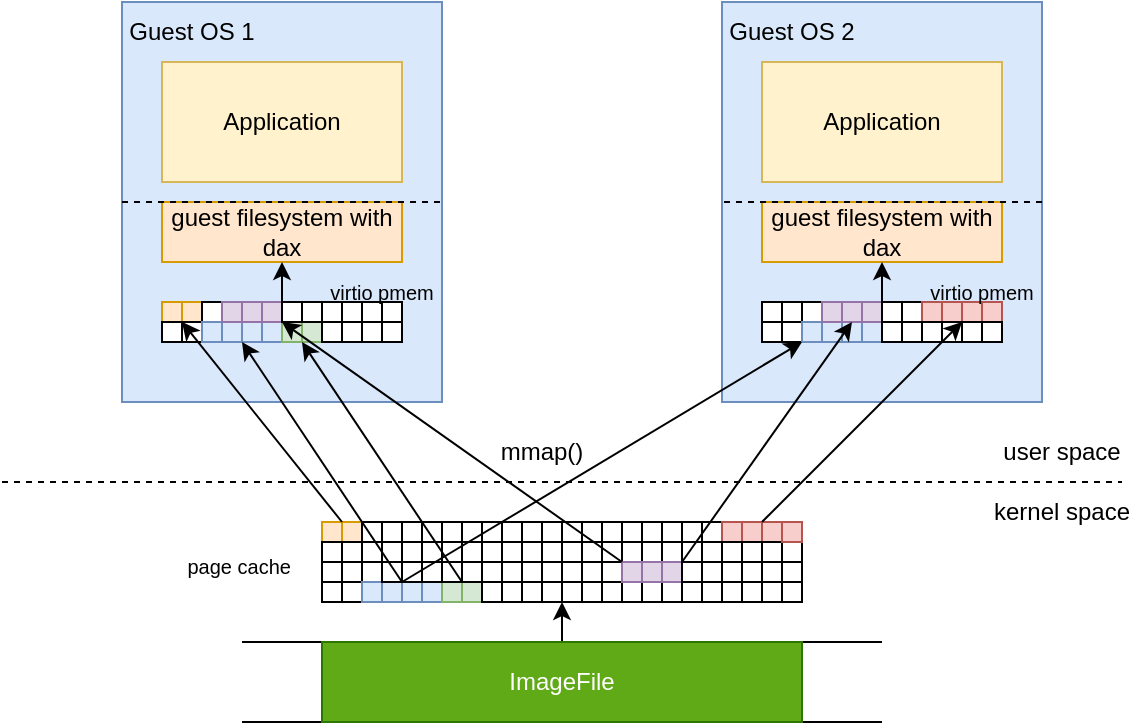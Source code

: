 <mxfile version="17.5.1" type="github">
  <diagram id="6a731a19-8d31-9384-78a2-239565b7b9f0" name="Page-1">
    <mxGraphModel dx="834" dy="533" grid="1" gridSize="10" guides="1" tooltips="1" connect="1" arrows="1" fold="1" page="1" pageScale="1" pageWidth="1169" pageHeight="827" background="none" math="0" shadow="0">
      <root>
        <mxCell id="0" />
        <mxCell id="1" parent="0" />
        <mxCell id="j5rV3bfTzjq7nXRstRWs-1779" value="" style="rounded=0;whiteSpace=wrap;html=1;fillColor=#dae8fc;strokeColor=#6c8ebf;" vertex="1" parent="1">
          <mxGeometry x="100" y="120" width="160" height="200" as="geometry" />
        </mxCell>
        <mxCell id="j5rV3bfTzjq7nXRstRWs-1781" value="" style="rounded=0;whiteSpace=wrap;html=1;fillColor=#dae8fc;strokeColor=#6c8ebf;" vertex="1" parent="1">
          <mxGeometry x="400" y="120" width="160" height="200" as="geometry" />
        </mxCell>
        <mxCell id="j5rV3bfTzjq7nXRstRWs-1811" value="" style="group" vertex="1" connectable="0" parent="1">
          <mxGeometry x="120" y="270" width="120" height="20" as="geometry" />
        </mxCell>
        <mxCell id="j5rV3bfTzjq7nXRstRWs-1782" value="" style="rounded=0;whiteSpace=wrap;html=1;" vertex="1" parent="j5rV3bfTzjq7nXRstRWs-1811">
          <mxGeometry width="120" height="20" as="geometry" />
        </mxCell>
        <mxCell id="j5rV3bfTzjq7nXRstRWs-1783" value="" style="rounded=0;whiteSpace=wrap;html=1;fillColor=#ffe6cc;strokeColor=#d79b00;" vertex="1" parent="j5rV3bfTzjq7nXRstRWs-1811">
          <mxGeometry width="10" height="10" as="geometry" />
        </mxCell>
        <mxCell id="j5rV3bfTzjq7nXRstRWs-1786" value="" style="rounded=0;whiteSpace=wrap;html=1;fillColor=#ffe6cc;strokeColor=#d79b00;" vertex="1" parent="j5rV3bfTzjq7nXRstRWs-1811">
          <mxGeometry x="10" width="10" height="10" as="geometry" />
        </mxCell>
        <mxCell id="j5rV3bfTzjq7nXRstRWs-1788" value="" style="rounded=0;whiteSpace=wrap;html=1;" vertex="1" parent="j5rV3bfTzjq7nXRstRWs-1811">
          <mxGeometry x="20" width="10" height="10" as="geometry" />
        </mxCell>
        <mxCell id="j5rV3bfTzjq7nXRstRWs-1789" value="" style="rounded=0;whiteSpace=wrap;html=1;" vertex="1" parent="j5rV3bfTzjq7nXRstRWs-1811">
          <mxGeometry y="10" width="10" height="10" as="geometry" />
        </mxCell>
        <mxCell id="j5rV3bfTzjq7nXRstRWs-1791" value="" style="rounded=0;whiteSpace=wrap;html=1;" vertex="1" parent="j5rV3bfTzjq7nXRstRWs-1811">
          <mxGeometry x="10" y="10" width="10" height="10" as="geometry" />
        </mxCell>
        <mxCell id="j5rV3bfTzjq7nXRstRWs-1792" value="" style="rounded=0;whiteSpace=wrap;html=1;fillColor=#dae8fc;strokeColor=#6c8ebf;" vertex="1" parent="j5rV3bfTzjq7nXRstRWs-1811">
          <mxGeometry x="20" y="10" width="10" height="10" as="geometry" />
        </mxCell>
        <mxCell id="j5rV3bfTzjq7nXRstRWs-1793" value="" style="rounded=0;whiteSpace=wrap;html=1;fillColor=#dae8fc;strokeColor=#6c8ebf;" vertex="1" parent="j5rV3bfTzjq7nXRstRWs-1811">
          <mxGeometry x="30" y="10" width="10" height="10" as="geometry" />
        </mxCell>
        <mxCell id="j5rV3bfTzjq7nXRstRWs-1794" value="" style="rounded=0;whiteSpace=wrap;html=1;fillColor=#dae8fc;strokeColor=#6c8ebf;" vertex="1" parent="j5rV3bfTzjq7nXRstRWs-1811">
          <mxGeometry x="40" y="10" width="10" height="10" as="geometry" />
        </mxCell>
        <mxCell id="j5rV3bfTzjq7nXRstRWs-1795" value="" style="rounded=0;whiteSpace=wrap;html=1;fillColor=#dae8fc;strokeColor=#6c8ebf;" vertex="1" parent="j5rV3bfTzjq7nXRstRWs-1811">
          <mxGeometry x="50" y="10" width="10" height="10" as="geometry" />
        </mxCell>
        <mxCell id="j5rV3bfTzjq7nXRstRWs-1796" value="" style="rounded=0;whiteSpace=wrap;html=1;fillColor=#e1d5e7;strokeColor=#9673a6;" vertex="1" parent="j5rV3bfTzjq7nXRstRWs-1811">
          <mxGeometry x="30" width="10" height="10" as="geometry" />
        </mxCell>
        <mxCell id="j5rV3bfTzjq7nXRstRWs-1797" value="" style="rounded=0;whiteSpace=wrap;html=1;fillColor=#e1d5e7;strokeColor=#9673a6;" vertex="1" parent="j5rV3bfTzjq7nXRstRWs-1811">
          <mxGeometry x="40" width="10" height="10" as="geometry" />
        </mxCell>
        <mxCell id="j5rV3bfTzjq7nXRstRWs-1798" value="" style="rounded=0;whiteSpace=wrap;html=1;fillColor=#e1d5e7;strokeColor=#9673a6;" vertex="1" parent="j5rV3bfTzjq7nXRstRWs-1811">
          <mxGeometry x="50" width="10" height="10" as="geometry" />
        </mxCell>
        <mxCell id="j5rV3bfTzjq7nXRstRWs-1799" value="" style="rounded=0;whiteSpace=wrap;html=1;fillColor=#d5e8d4;strokeColor=#82b366;" vertex="1" parent="j5rV3bfTzjq7nXRstRWs-1811">
          <mxGeometry x="60" y="10" width="10" height="10" as="geometry" />
        </mxCell>
        <mxCell id="j5rV3bfTzjq7nXRstRWs-1800" value="" style="rounded=0;whiteSpace=wrap;html=1;fillColor=#d5e8d4;strokeColor=#82b366;" vertex="1" parent="j5rV3bfTzjq7nXRstRWs-1811">
          <mxGeometry x="70" y="10" width="10" height="10" as="geometry" />
        </mxCell>
        <mxCell id="j5rV3bfTzjq7nXRstRWs-1801" value="" style="rounded=0;whiteSpace=wrap;html=1;" vertex="1" parent="j5rV3bfTzjq7nXRstRWs-1811">
          <mxGeometry x="60" width="10" height="10" as="geometry" />
        </mxCell>
        <mxCell id="j5rV3bfTzjq7nXRstRWs-1802" value="" style="rounded=0;whiteSpace=wrap;html=1;" vertex="1" parent="j5rV3bfTzjq7nXRstRWs-1811">
          <mxGeometry x="70" width="10" height="10" as="geometry" />
        </mxCell>
        <mxCell id="j5rV3bfTzjq7nXRstRWs-1803" value="" style="rounded=0;whiteSpace=wrap;html=1;" vertex="1" parent="j5rV3bfTzjq7nXRstRWs-1811">
          <mxGeometry x="80" width="10" height="10" as="geometry" />
        </mxCell>
        <mxCell id="j5rV3bfTzjq7nXRstRWs-1804" value="" style="rounded=0;whiteSpace=wrap;html=1;" vertex="1" parent="j5rV3bfTzjq7nXRstRWs-1811">
          <mxGeometry x="80" y="10" width="10" height="10" as="geometry" />
        </mxCell>
        <mxCell id="j5rV3bfTzjq7nXRstRWs-1805" value="" style="rounded=0;whiteSpace=wrap;html=1;" vertex="1" parent="j5rV3bfTzjq7nXRstRWs-1811">
          <mxGeometry x="90" width="10" height="10" as="geometry" />
        </mxCell>
        <mxCell id="j5rV3bfTzjq7nXRstRWs-1806" value="" style="rounded=0;whiteSpace=wrap;html=1;" vertex="1" parent="j5rV3bfTzjq7nXRstRWs-1811">
          <mxGeometry x="100" width="10" height="10" as="geometry" />
        </mxCell>
        <mxCell id="j5rV3bfTzjq7nXRstRWs-1807" value="" style="rounded=0;whiteSpace=wrap;html=1;" vertex="1" parent="j5rV3bfTzjq7nXRstRWs-1811">
          <mxGeometry x="110" width="10" height="10" as="geometry" />
        </mxCell>
        <mxCell id="j5rV3bfTzjq7nXRstRWs-1808" value="" style="rounded=0;whiteSpace=wrap;html=1;" vertex="1" parent="j5rV3bfTzjq7nXRstRWs-1811">
          <mxGeometry x="90" y="10" width="10" height="10" as="geometry" />
        </mxCell>
        <mxCell id="j5rV3bfTzjq7nXRstRWs-1809" value="" style="rounded=0;whiteSpace=wrap;html=1;" vertex="1" parent="j5rV3bfTzjq7nXRstRWs-1811">
          <mxGeometry x="100" y="10" width="10" height="10" as="geometry" />
        </mxCell>
        <mxCell id="j5rV3bfTzjq7nXRstRWs-1810" value="" style="rounded=0;whiteSpace=wrap;html=1;" vertex="1" parent="j5rV3bfTzjq7nXRstRWs-1811">
          <mxGeometry x="110" y="10" width="10" height="10" as="geometry" />
        </mxCell>
        <mxCell id="j5rV3bfTzjq7nXRstRWs-1813" value="" style="group" vertex="1" connectable="0" parent="1">
          <mxGeometry x="420" y="270" width="120" height="20" as="geometry" />
        </mxCell>
        <mxCell id="j5rV3bfTzjq7nXRstRWs-1814" value="" style="rounded=0;whiteSpace=wrap;html=1;" vertex="1" parent="j5rV3bfTzjq7nXRstRWs-1813">
          <mxGeometry width="120" height="20" as="geometry" />
        </mxCell>
        <mxCell id="j5rV3bfTzjq7nXRstRWs-1815" value="" style="rounded=0;whiteSpace=wrap;html=1;" vertex="1" parent="j5rV3bfTzjq7nXRstRWs-1813">
          <mxGeometry width="10" height="10" as="geometry" />
        </mxCell>
        <mxCell id="j5rV3bfTzjq7nXRstRWs-1816" value="" style="rounded=0;whiteSpace=wrap;html=1;" vertex="1" parent="j5rV3bfTzjq7nXRstRWs-1813">
          <mxGeometry x="10" width="10" height="10" as="geometry" />
        </mxCell>
        <mxCell id="j5rV3bfTzjq7nXRstRWs-1817" value="" style="rounded=0;whiteSpace=wrap;html=1;" vertex="1" parent="j5rV3bfTzjq7nXRstRWs-1813">
          <mxGeometry x="20" width="10" height="10" as="geometry" />
        </mxCell>
        <mxCell id="j5rV3bfTzjq7nXRstRWs-1818" value="" style="rounded=0;whiteSpace=wrap;html=1;" vertex="1" parent="j5rV3bfTzjq7nXRstRWs-1813">
          <mxGeometry y="10" width="10" height="10" as="geometry" />
        </mxCell>
        <mxCell id="j5rV3bfTzjq7nXRstRWs-1819" value="" style="rounded=0;whiteSpace=wrap;html=1;" vertex="1" parent="j5rV3bfTzjq7nXRstRWs-1813">
          <mxGeometry x="10" y="10" width="10" height="10" as="geometry" />
        </mxCell>
        <mxCell id="j5rV3bfTzjq7nXRstRWs-1820" value="" style="rounded=0;whiteSpace=wrap;html=1;fillColor=#dae8fc;strokeColor=#6c8ebf;" vertex="1" parent="j5rV3bfTzjq7nXRstRWs-1813">
          <mxGeometry x="20" y="10" width="10" height="10" as="geometry" />
        </mxCell>
        <mxCell id="j5rV3bfTzjq7nXRstRWs-1821" value="" style="rounded=0;whiteSpace=wrap;html=1;fillColor=#dae8fc;strokeColor=#6c8ebf;" vertex="1" parent="j5rV3bfTzjq7nXRstRWs-1813">
          <mxGeometry x="30" y="10" width="10" height="10" as="geometry" />
        </mxCell>
        <mxCell id="j5rV3bfTzjq7nXRstRWs-1822" value="" style="rounded=0;whiteSpace=wrap;html=1;fillColor=#dae8fc;strokeColor=#6c8ebf;" vertex="1" parent="j5rV3bfTzjq7nXRstRWs-1813">
          <mxGeometry x="40" y="10" width="10" height="10" as="geometry" />
        </mxCell>
        <mxCell id="j5rV3bfTzjq7nXRstRWs-1823" value="" style="rounded=0;whiteSpace=wrap;html=1;fillColor=#dae8fc;strokeColor=#6c8ebf;" vertex="1" parent="j5rV3bfTzjq7nXRstRWs-1813">
          <mxGeometry x="50" y="10" width="10" height="10" as="geometry" />
        </mxCell>
        <mxCell id="j5rV3bfTzjq7nXRstRWs-1824" value="" style="rounded=0;whiteSpace=wrap;html=1;fillColor=#e1d5e7;strokeColor=#9673a6;" vertex="1" parent="j5rV3bfTzjq7nXRstRWs-1813">
          <mxGeometry x="30" width="10" height="10" as="geometry" />
        </mxCell>
        <mxCell id="j5rV3bfTzjq7nXRstRWs-1825" value="" style="rounded=0;whiteSpace=wrap;html=1;fillColor=#e1d5e7;strokeColor=#9673a6;" vertex="1" parent="j5rV3bfTzjq7nXRstRWs-1813">
          <mxGeometry x="40" width="10" height="10" as="geometry" />
        </mxCell>
        <mxCell id="j5rV3bfTzjq7nXRstRWs-1826" value="" style="rounded=0;whiteSpace=wrap;html=1;fillColor=#e1d5e7;strokeColor=#9673a6;" vertex="1" parent="j5rV3bfTzjq7nXRstRWs-1813">
          <mxGeometry x="50" width="10" height="10" as="geometry" />
        </mxCell>
        <mxCell id="j5rV3bfTzjq7nXRstRWs-1827" value="" style="rounded=0;whiteSpace=wrap;html=1;" vertex="1" parent="j5rV3bfTzjq7nXRstRWs-1813">
          <mxGeometry x="60" y="10" width="10" height="10" as="geometry" />
        </mxCell>
        <mxCell id="j5rV3bfTzjq7nXRstRWs-1828" value="" style="rounded=0;whiteSpace=wrap;html=1;" vertex="1" parent="j5rV3bfTzjq7nXRstRWs-1813">
          <mxGeometry x="70" y="10" width="10" height="10" as="geometry" />
        </mxCell>
        <mxCell id="j5rV3bfTzjq7nXRstRWs-1829" value="" style="rounded=0;whiteSpace=wrap;html=1;" vertex="1" parent="j5rV3bfTzjq7nXRstRWs-1813">
          <mxGeometry x="60" width="10" height="10" as="geometry" />
        </mxCell>
        <mxCell id="j5rV3bfTzjq7nXRstRWs-1830" value="" style="rounded=0;whiteSpace=wrap;html=1;" vertex="1" parent="j5rV3bfTzjq7nXRstRWs-1813">
          <mxGeometry x="70" width="10" height="10" as="geometry" />
        </mxCell>
        <mxCell id="j5rV3bfTzjq7nXRstRWs-1831" value="" style="rounded=0;whiteSpace=wrap;html=1;fillColor=#f8cecc;strokeColor=#b85450;" vertex="1" parent="j5rV3bfTzjq7nXRstRWs-1813">
          <mxGeometry x="80" width="10" height="10" as="geometry" />
        </mxCell>
        <mxCell id="j5rV3bfTzjq7nXRstRWs-1832" value="" style="rounded=0;whiteSpace=wrap;html=1;" vertex="1" parent="j5rV3bfTzjq7nXRstRWs-1813">
          <mxGeometry x="80" y="10" width="10" height="10" as="geometry" />
        </mxCell>
        <mxCell id="j5rV3bfTzjq7nXRstRWs-1833" value="" style="rounded=0;whiteSpace=wrap;html=1;fillColor=#f8cecc;strokeColor=#b85450;" vertex="1" parent="j5rV3bfTzjq7nXRstRWs-1813">
          <mxGeometry x="90" width="10" height="10" as="geometry" />
        </mxCell>
        <mxCell id="j5rV3bfTzjq7nXRstRWs-1834" value="" style="rounded=0;whiteSpace=wrap;html=1;fillColor=#f8cecc;strokeColor=#b85450;" vertex="1" parent="j5rV3bfTzjq7nXRstRWs-1813">
          <mxGeometry x="100" width="10" height="10" as="geometry" />
        </mxCell>
        <mxCell id="j5rV3bfTzjq7nXRstRWs-1835" value="" style="rounded=0;whiteSpace=wrap;html=1;fillColor=#f8cecc;strokeColor=#b85450;" vertex="1" parent="j5rV3bfTzjq7nXRstRWs-1813">
          <mxGeometry x="110" width="10" height="10" as="geometry" />
        </mxCell>
        <mxCell id="j5rV3bfTzjq7nXRstRWs-1836" value="" style="rounded=0;whiteSpace=wrap;html=1;" vertex="1" parent="j5rV3bfTzjq7nXRstRWs-1813">
          <mxGeometry x="90" y="10" width="10" height="10" as="geometry" />
        </mxCell>
        <mxCell id="j5rV3bfTzjq7nXRstRWs-1837" value="" style="rounded=0;whiteSpace=wrap;html=1;" vertex="1" parent="j5rV3bfTzjq7nXRstRWs-1813">
          <mxGeometry x="100" y="10" width="10" height="10" as="geometry" />
        </mxCell>
        <mxCell id="j5rV3bfTzjq7nXRstRWs-1838" value="" style="rounded=0;whiteSpace=wrap;html=1;" vertex="1" parent="j5rV3bfTzjq7nXRstRWs-1813">
          <mxGeometry x="110" y="10" width="10" height="10" as="geometry" />
        </mxCell>
        <mxCell id="j5rV3bfTzjq7nXRstRWs-1840" value="" style="group" vertex="1" connectable="0" parent="1">
          <mxGeometry x="200" y="380" width="120" height="44" as="geometry" />
        </mxCell>
        <mxCell id="j5rV3bfTzjq7nXRstRWs-1841" value="" style="rounded=0;whiteSpace=wrap;html=1;" vertex="1" parent="j5rV3bfTzjq7nXRstRWs-1840">
          <mxGeometry width="120" height="20" as="geometry" />
        </mxCell>
        <mxCell id="j5rV3bfTzjq7nXRstRWs-1842" value="" style="rounded=0;whiteSpace=wrap;html=1;fillColor=#ffe6cc;strokeColor=#d79b00;" vertex="1" parent="j5rV3bfTzjq7nXRstRWs-1840">
          <mxGeometry width="10" height="10" as="geometry" />
        </mxCell>
        <mxCell id="j5rV3bfTzjq7nXRstRWs-1843" value="" style="rounded=0;whiteSpace=wrap;html=1;fillColor=#ffe6cc;strokeColor=#d79b00;" vertex="1" parent="j5rV3bfTzjq7nXRstRWs-1840">
          <mxGeometry x="10" width="10" height="10" as="geometry" />
        </mxCell>
        <mxCell id="j5rV3bfTzjq7nXRstRWs-1844" value="" style="rounded=0;whiteSpace=wrap;html=1;" vertex="1" parent="j5rV3bfTzjq7nXRstRWs-1840">
          <mxGeometry x="20" width="10" height="10" as="geometry" />
        </mxCell>
        <mxCell id="j5rV3bfTzjq7nXRstRWs-1845" value="" style="rounded=0;whiteSpace=wrap;html=1;" vertex="1" parent="j5rV3bfTzjq7nXRstRWs-1840">
          <mxGeometry y="10" width="10" height="10" as="geometry" />
        </mxCell>
        <mxCell id="j5rV3bfTzjq7nXRstRWs-1846" value="" style="rounded=0;whiteSpace=wrap;html=1;" vertex="1" parent="j5rV3bfTzjq7nXRstRWs-1840">
          <mxGeometry x="10" y="10" width="10" height="10" as="geometry" />
        </mxCell>
        <mxCell id="j5rV3bfTzjq7nXRstRWs-1847" value="" style="rounded=0;whiteSpace=wrap;html=1;" vertex="1" parent="j5rV3bfTzjq7nXRstRWs-1840">
          <mxGeometry x="20" y="10" width="10" height="10" as="geometry" />
        </mxCell>
        <mxCell id="j5rV3bfTzjq7nXRstRWs-1848" value="" style="rounded=0;whiteSpace=wrap;html=1;" vertex="1" parent="j5rV3bfTzjq7nXRstRWs-1840">
          <mxGeometry x="30" y="10" width="10" height="10" as="geometry" />
        </mxCell>
        <mxCell id="j5rV3bfTzjq7nXRstRWs-1849" value="" style="rounded=0;whiteSpace=wrap;html=1;" vertex="1" parent="j5rV3bfTzjq7nXRstRWs-1840">
          <mxGeometry x="40" y="10" width="10" height="10" as="geometry" />
        </mxCell>
        <mxCell id="j5rV3bfTzjq7nXRstRWs-1850" value="" style="rounded=0;whiteSpace=wrap;html=1;" vertex="1" parent="j5rV3bfTzjq7nXRstRWs-1840">
          <mxGeometry x="50" y="10" width="10" height="10" as="geometry" />
        </mxCell>
        <mxCell id="j5rV3bfTzjq7nXRstRWs-1851" value="" style="rounded=0;whiteSpace=wrap;html=1;" vertex="1" parent="j5rV3bfTzjq7nXRstRWs-1840">
          <mxGeometry x="30" width="10" height="10" as="geometry" />
        </mxCell>
        <mxCell id="j5rV3bfTzjq7nXRstRWs-1852" value="" style="rounded=0;whiteSpace=wrap;html=1;" vertex="1" parent="j5rV3bfTzjq7nXRstRWs-1840">
          <mxGeometry x="40" width="10" height="10" as="geometry" />
        </mxCell>
        <mxCell id="j5rV3bfTzjq7nXRstRWs-1853" value="" style="rounded=0;whiteSpace=wrap;html=1;" vertex="1" parent="j5rV3bfTzjq7nXRstRWs-1840">
          <mxGeometry x="50" width="10" height="10" as="geometry" />
        </mxCell>
        <mxCell id="j5rV3bfTzjq7nXRstRWs-1854" value="" style="rounded=0;whiteSpace=wrap;html=1;" vertex="1" parent="j5rV3bfTzjq7nXRstRWs-1840">
          <mxGeometry x="60" y="10" width="10" height="10" as="geometry" />
        </mxCell>
        <mxCell id="j5rV3bfTzjq7nXRstRWs-1855" value="" style="rounded=0;whiteSpace=wrap;html=1;" vertex="1" parent="j5rV3bfTzjq7nXRstRWs-1840">
          <mxGeometry x="70" y="10" width="10" height="10" as="geometry" />
        </mxCell>
        <mxCell id="j5rV3bfTzjq7nXRstRWs-1856" value="" style="rounded=0;whiteSpace=wrap;html=1;" vertex="1" parent="j5rV3bfTzjq7nXRstRWs-1840">
          <mxGeometry x="60" width="10" height="10" as="geometry" />
        </mxCell>
        <mxCell id="j5rV3bfTzjq7nXRstRWs-1857" value="" style="rounded=0;whiteSpace=wrap;html=1;" vertex="1" parent="j5rV3bfTzjq7nXRstRWs-1840">
          <mxGeometry x="70" width="10" height="10" as="geometry" />
        </mxCell>
        <mxCell id="j5rV3bfTzjq7nXRstRWs-1858" value="" style="rounded=0;whiteSpace=wrap;html=1;" vertex="1" parent="j5rV3bfTzjq7nXRstRWs-1840">
          <mxGeometry x="80" width="10" height="10" as="geometry" />
        </mxCell>
        <mxCell id="j5rV3bfTzjq7nXRstRWs-1859" value="" style="rounded=0;whiteSpace=wrap;html=1;" vertex="1" parent="j5rV3bfTzjq7nXRstRWs-1840">
          <mxGeometry x="80" y="10" width="10" height="10" as="geometry" />
        </mxCell>
        <mxCell id="j5rV3bfTzjq7nXRstRWs-1860" value="" style="rounded=0;whiteSpace=wrap;html=1;" vertex="1" parent="j5rV3bfTzjq7nXRstRWs-1840">
          <mxGeometry x="90" width="10" height="10" as="geometry" />
        </mxCell>
        <mxCell id="j5rV3bfTzjq7nXRstRWs-1861" value="" style="rounded=0;whiteSpace=wrap;html=1;" vertex="1" parent="j5rV3bfTzjq7nXRstRWs-1840">
          <mxGeometry x="100" width="10" height="10" as="geometry" />
        </mxCell>
        <mxCell id="j5rV3bfTzjq7nXRstRWs-1862" value="" style="rounded=0;whiteSpace=wrap;html=1;" vertex="1" parent="j5rV3bfTzjq7nXRstRWs-1840">
          <mxGeometry x="110" width="10" height="10" as="geometry" />
        </mxCell>
        <mxCell id="j5rV3bfTzjq7nXRstRWs-1863" value="" style="rounded=0;whiteSpace=wrap;html=1;" vertex="1" parent="j5rV3bfTzjq7nXRstRWs-1840">
          <mxGeometry x="90" y="10" width="10" height="10" as="geometry" />
        </mxCell>
        <mxCell id="j5rV3bfTzjq7nXRstRWs-1864" value="" style="rounded=0;whiteSpace=wrap;html=1;" vertex="1" parent="j5rV3bfTzjq7nXRstRWs-1840">
          <mxGeometry x="100" y="10" width="10" height="10" as="geometry" />
        </mxCell>
        <mxCell id="j5rV3bfTzjq7nXRstRWs-1865" value="" style="rounded=0;whiteSpace=wrap;html=1;" vertex="1" parent="j5rV3bfTzjq7nXRstRWs-1840">
          <mxGeometry x="110" y="10" width="10" height="10" as="geometry" />
        </mxCell>
        <mxCell id="j5rV3bfTzjq7nXRstRWs-1944" value="" style="group" vertex="1" connectable="0" parent="j5rV3bfTzjq7nXRstRWs-1840">
          <mxGeometry y="20" width="120" height="20" as="geometry" />
        </mxCell>
        <mxCell id="j5rV3bfTzjq7nXRstRWs-1945" value="" style="rounded=0;whiteSpace=wrap;html=1;" vertex="1" parent="j5rV3bfTzjq7nXRstRWs-1944">
          <mxGeometry width="120" height="20" as="geometry" />
        </mxCell>
        <mxCell id="j5rV3bfTzjq7nXRstRWs-1946" value="" style="rounded=0;whiteSpace=wrap;html=1;" vertex="1" parent="j5rV3bfTzjq7nXRstRWs-1944">
          <mxGeometry width="10" height="10" as="geometry" />
        </mxCell>
        <mxCell id="j5rV3bfTzjq7nXRstRWs-1947" value="" style="rounded=0;whiteSpace=wrap;html=1;" vertex="1" parent="j5rV3bfTzjq7nXRstRWs-1944">
          <mxGeometry x="10" width="10" height="10" as="geometry" />
        </mxCell>
        <mxCell id="j5rV3bfTzjq7nXRstRWs-1948" value="" style="rounded=0;whiteSpace=wrap;html=1;" vertex="1" parent="j5rV3bfTzjq7nXRstRWs-1944">
          <mxGeometry x="20" width="10" height="10" as="geometry" />
        </mxCell>
        <mxCell id="j5rV3bfTzjq7nXRstRWs-1949" value="" style="rounded=0;whiteSpace=wrap;html=1;" vertex="1" parent="j5rV3bfTzjq7nXRstRWs-1944">
          <mxGeometry y="10" width="10" height="10" as="geometry" />
        </mxCell>
        <mxCell id="j5rV3bfTzjq7nXRstRWs-1950" value="" style="rounded=0;whiteSpace=wrap;html=1;" vertex="1" parent="j5rV3bfTzjq7nXRstRWs-1944">
          <mxGeometry x="10" y="10" width="10" height="10" as="geometry" />
        </mxCell>
        <mxCell id="j5rV3bfTzjq7nXRstRWs-1951" value="" style="rounded=0;whiteSpace=wrap;html=1;fillColor=#dae8fc;strokeColor=#6c8ebf;" vertex="1" parent="j5rV3bfTzjq7nXRstRWs-1944">
          <mxGeometry x="20" y="10" width="10" height="10" as="geometry" />
        </mxCell>
        <mxCell id="j5rV3bfTzjq7nXRstRWs-1952" value="" style="rounded=0;whiteSpace=wrap;html=1;fillColor=#dae8fc;strokeColor=#6c8ebf;" vertex="1" parent="j5rV3bfTzjq7nXRstRWs-1944">
          <mxGeometry x="30" y="10" width="10" height="10" as="geometry" />
        </mxCell>
        <mxCell id="j5rV3bfTzjq7nXRstRWs-1953" value="" style="rounded=0;whiteSpace=wrap;html=1;fillColor=#dae8fc;strokeColor=#6c8ebf;" vertex="1" parent="j5rV3bfTzjq7nXRstRWs-1944">
          <mxGeometry x="40" y="10" width="10" height="10" as="geometry" />
        </mxCell>
        <mxCell id="j5rV3bfTzjq7nXRstRWs-1954" value="" style="rounded=0;whiteSpace=wrap;html=1;fillColor=#dae8fc;strokeColor=#6c8ebf;" vertex="1" parent="j5rV3bfTzjq7nXRstRWs-1944">
          <mxGeometry x="50" y="10" width="10" height="10" as="geometry" />
        </mxCell>
        <mxCell id="j5rV3bfTzjq7nXRstRWs-1955" value="" style="rounded=0;whiteSpace=wrap;html=1;" vertex="1" parent="j5rV3bfTzjq7nXRstRWs-1944">
          <mxGeometry x="30" width="10" height="10" as="geometry" />
        </mxCell>
        <mxCell id="j5rV3bfTzjq7nXRstRWs-1956" value="" style="rounded=0;whiteSpace=wrap;html=1;" vertex="1" parent="j5rV3bfTzjq7nXRstRWs-1944">
          <mxGeometry x="40" width="10" height="10" as="geometry" />
        </mxCell>
        <mxCell id="j5rV3bfTzjq7nXRstRWs-1957" value="" style="rounded=0;whiteSpace=wrap;html=1;" vertex="1" parent="j5rV3bfTzjq7nXRstRWs-1944">
          <mxGeometry x="50" width="10" height="10" as="geometry" />
        </mxCell>
        <mxCell id="j5rV3bfTzjq7nXRstRWs-1958" value="" style="rounded=0;whiteSpace=wrap;html=1;fillColor=#d5e8d4;strokeColor=#82b366;" vertex="1" parent="j5rV3bfTzjq7nXRstRWs-1944">
          <mxGeometry x="60" y="10" width="10" height="10" as="geometry" />
        </mxCell>
        <mxCell id="j5rV3bfTzjq7nXRstRWs-1959" value="" style="rounded=0;whiteSpace=wrap;html=1;fillColor=#d5e8d4;strokeColor=#82b366;" vertex="1" parent="j5rV3bfTzjq7nXRstRWs-1944">
          <mxGeometry x="70" y="10" width="10" height="10" as="geometry" />
        </mxCell>
        <mxCell id="j5rV3bfTzjq7nXRstRWs-1960" value="" style="rounded=0;whiteSpace=wrap;html=1;" vertex="1" parent="j5rV3bfTzjq7nXRstRWs-1944">
          <mxGeometry x="60" width="10" height="10" as="geometry" />
        </mxCell>
        <mxCell id="j5rV3bfTzjq7nXRstRWs-1961" value="" style="rounded=0;whiteSpace=wrap;html=1;" vertex="1" parent="j5rV3bfTzjq7nXRstRWs-1944">
          <mxGeometry x="70" width="10" height="10" as="geometry" />
        </mxCell>
        <mxCell id="j5rV3bfTzjq7nXRstRWs-1962" value="" style="rounded=0;whiteSpace=wrap;html=1;" vertex="1" parent="j5rV3bfTzjq7nXRstRWs-1944">
          <mxGeometry x="80" width="10" height="10" as="geometry" />
        </mxCell>
        <mxCell id="j5rV3bfTzjq7nXRstRWs-1963" value="" style="rounded=0;whiteSpace=wrap;html=1;" vertex="1" parent="j5rV3bfTzjq7nXRstRWs-1944">
          <mxGeometry x="80" y="10" width="10" height="10" as="geometry" />
        </mxCell>
        <mxCell id="j5rV3bfTzjq7nXRstRWs-1964" value="" style="rounded=0;whiteSpace=wrap;html=1;" vertex="1" parent="j5rV3bfTzjq7nXRstRWs-1944">
          <mxGeometry x="90" width="10" height="10" as="geometry" />
        </mxCell>
        <mxCell id="j5rV3bfTzjq7nXRstRWs-1965" value="" style="rounded=0;whiteSpace=wrap;html=1;" vertex="1" parent="j5rV3bfTzjq7nXRstRWs-1944">
          <mxGeometry x="100" width="10" height="10" as="geometry" />
        </mxCell>
        <mxCell id="j5rV3bfTzjq7nXRstRWs-1966" value="" style="rounded=0;whiteSpace=wrap;html=1;" vertex="1" parent="j5rV3bfTzjq7nXRstRWs-1944">
          <mxGeometry x="110" width="10" height="10" as="geometry" />
        </mxCell>
        <mxCell id="j5rV3bfTzjq7nXRstRWs-1967" value="" style="rounded=0;whiteSpace=wrap;html=1;" vertex="1" parent="j5rV3bfTzjq7nXRstRWs-1944">
          <mxGeometry x="90" y="10" width="10" height="10" as="geometry" />
        </mxCell>
        <mxCell id="j5rV3bfTzjq7nXRstRWs-1968" value="" style="rounded=0;whiteSpace=wrap;html=1;" vertex="1" parent="j5rV3bfTzjq7nXRstRWs-1944">
          <mxGeometry x="100" y="10" width="10" height="10" as="geometry" />
        </mxCell>
        <mxCell id="j5rV3bfTzjq7nXRstRWs-1969" value="" style="rounded=0;whiteSpace=wrap;html=1;" vertex="1" parent="j5rV3bfTzjq7nXRstRWs-1944">
          <mxGeometry x="110" y="10" width="10" height="10" as="geometry" />
        </mxCell>
        <mxCell id="j5rV3bfTzjq7nXRstRWs-1866" value="" style="group" vertex="1" connectable="0" parent="1">
          <mxGeometry x="310" y="380" width="130" height="40" as="geometry" />
        </mxCell>
        <mxCell id="j5rV3bfTzjq7nXRstRWs-1867" value="" style="rounded=0;whiteSpace=wrap;html=1;" vertex="1" parent="j5rV3bfTzjq7nXRstRWs-1866">
          <mxGeometry width="120" height="20" as="geometry" />
        </mxCell>
        <mxCell id="j5rV3bfTzjq7nXRstRWs-1868" value="" style="rounded=0;whiteSpace=wrap;html=1;" vertex="1" parent="j5rV3bfTzjq7nXRstRWs-1866">
          <mxGeometry width="10" height="10" as="geometry" />
        </mxCell>
        <mxCell id="j5rV3bfTzjq7nXRstRWs-1869" value="" style="rounded=0;whiteSpace=wrap;html=1;" vertex="1" parent="j5rV3bfTzjq7nXRstRWs-1866">
          <mxGeometry x="10" width="10" height="10" as="geometry" />
        </mxCell>
        <mxCell id="j5rV3bfTzjq7nXRstRWs-1870" value="" style="rounded=0;whiteSpace=wrap;html=1;" vertex="1" parent="j5rV3bfTzjq7nXRstRWs-1866">
          <mxGeometry x="20" width="10" height="10" as="geometry" />
        </mxCell>
        <mxCell id="j5rV3bfTzjq7nXRstRWs-1871" value="" style="rounded=0;whiteSpace=wrap;html=1;" vertex="1" parent="j5rV3bfTzjq7nXRstRWs-1866">
          <mxGeometry y="10" width="10" height="10" as="geometry" />
        </mxCell>
        <mxCell id="j5rV3bfTzjq7nXRstRWs-1872" value="" style="rounded=0;whiteSpace=wrap;html=1;" vertex="1" parent="j5rV3bfTzjq7nXRstRWs-1866">
          <mxGeometry x="10" y="10" width="10" height="10" as="geometry" />
        </mxCell>
        <mxCell id="j5rV3bfTzjq7nXRstRWs-1873" value="" style="rounded=0;whiteSpace=wrap;html=1;" vertex="1" parent="j5rV3bfTzjq7nXRstRWs-1866">
          <mxGeometry x="20" y="10" width="10" height="10" as="geometry" />
        </mxCell>
        <mxCell id="j5rV3bfTzjq7nXRstRWs-1874" value="" style="rounded=0;whiteSpace=wrap;html=1;" vertex="1" parent="j5rV3bfTzjq7nXRstRWs-1866">
          <mxGeometry x="30" y="10" width="10" height="10" as="geometry" />
        </mxCell>
        <mxCell id="j5rV3bfTzjq7nXRstRWs-1875" value="" style="rounded=0;whiteSpace=wrap;html=1;" vertex="1" parent="j5rV3bfTzjq7nXRstRWs-1866">
          <mxGeometry x="40" y="10" width="10" height="10" as="geometry" />
        </mxCell>
        <mxCell id="j5rV3bfTzjq7nXRstRWs-1876" value="" style="rounded=0;whiteSpace=wrap;html=1;" vertex="1" parent="j5rV3bfTzjq7nXRstRWs-1866">
          <mxGeometry x="50" y="10" width="10" height="10" as="geometry" />
        </mxCell>
        <mxCell id="j5rV3bfTzjq7nXRstRWs-1877" value="" style="rounded=0;whiteSpace=wrap;html=1;" vertex="1" parent="j5rV3bfTzjq7nXRstRWs-1866">
          <mxGeometry x="30" width="10" height="10" as="geometry" />
        </mxCell>
        <mxCell id="j5rV3bfTzjq7nXRstRWs-1878" value="" style="rounded=0;whiteSpace=wrap;html=1;" vertex="1" parent="j5rV3bfTzjq7nXRstRWs-1866">
          <mxGeometry x="40" width="10" height="10" as="geometry" />
        </mxCell>
        <mxCell id="j5rV3bfTzjq7nXRstRWs-1879" value="" style="rounded=0;whiteSpace=wrap;html=1;" vertex="1" parent="j5rV3bfTzjq7nXRstRWs-1866">
          <mxGeometry x="50" width="10" height="10" as="geometry" />
        </mxCell>
        <mxCell id="j5rV3bfTzjq7nXRstRWs-1880" value="" style="rounded=0;whiteSpace=wrap;html=1;" vertex="1" parent="j5rV3bfTzjq7nXRstRWs-1866">
          <mxGeometry x="60" y="10" width="10" height="10" as="geometry" />
        </mxCell>
        <mxCell id="j5rV3bfTzjq7nXRstRWs-1881" value="" style="rounded=0;whiteSpace=wrap;html=1;" vertex="1" parent="j5rV3bfTzjq7nXRstRWs-1866">
          <mxGeometry x="70" y="10" width="10" height="10" as="geometry" />
        </mxCell>
        <mxCell id="j5rV3bfTzjq7nXRstRWs-1882" value="" style="rounded=0;whiteSpace=wrap;html=1;" vertex="1" parent="j5rV3bfTzjq7nXRstRWs-1866">
          <mxGeometry x="60" width="10" height="10" as="geometry" />
        </mxCell>
        <mxCell id="j5rV3bfTzjq7nXRstRWs-1883" value="" style="rounded=0;whiteSpace=wrap;html=1;" vertex="1" parent="j5rV3bfTzjq7nXRstRWs-1866">
          <mxGeometry x="70" width="10" height="10" as="geometry" />
        </mxCell>
        <mxCell id="j5rV3bfTzjq7nXRstRWs-1884" value="" style="rounded=0;whiteSpace=wrap;html=1;" vertex="1" parent="j5rV3bfTzjq7nXRstRWs-1866">
          <mxGeometry x="80" width="10" height="10" as="geometry" />
        </mxCell>
        <mxCell id="j5rV3bfTzjq7nXRstRWs-1885" value="" style="rounded=0;whiteSpace=wrap;html=1;" vertex="1" parent="j5rV3bfTzjq7nXRstRWs-1866">
          <mxGeometry x="80" y="10" width="10" height="10" as="geometry" />
        </mxCell>
        <mxCell id="j5rV3bfTzjq7nXRstRWs-1886" value="" style="rounded=0;whiteSpace=wrap;html=1;fillColor=#f8cecc;strokeColor=#b85450;" vertex="1" parent="j5rV3bfTzjq7nXRstRWs-1866">
          <mxGeometry x="90" width="10" height="10" as="geometry" />
        </mxCell>
        <mxCell id="j5rV3bfTzjq7nXRstRWs-1887" value="" style="rounded=0;whiteSpace=wrap;html=1;fillColor=#f8cecc;strokeColor=#b85450;" vertex="1" parent="j5rV3bfTzjq7nXRstRWs-1866">
          <mxGeometry x="100" width="10" height="10" as="geometry" />
        </mxCell>
        <mxCell id="j5rV3bfTzjq7nXRstRWs-1888" value="" style="rounded=0;whiteSpace=wrap;html=1;fillColor=#f8cecc;strokeColor=#b85450;" vertex="1" parent="j5rV3bfTzjq7nXRstRWs-1866">
          <mxGeometry x="110" width="10" height="10" as="geometry" />
        </mxCell>
        <mxCell id="j5rV3bfTzjq7nXRstRWs-1889" value="" style="rounded=0;whiteSpace=wrap;html=1;" vertex="1" parent="j5rV3bfTzjq7nXRstRWs-1866">
          <mxGeometry x="90" y="10" width="10" height="10" as="geometry" />
        </mxCell>
        <mxCell id="j5rV3bfTzjq7nXRstRWs-1890" value="" style="rounded=0;whiteSpace=wrap;html=1;" vertex="1" parent="j5rV3bfTzjq7nXRstRWs-1866">
          <mxGeometry x="100" y="10" width="10" height="10" as="geometry" />
        </mxCell>
        <mxCell id="j5rV3bfTzjq7nXRstRWs-1891" value="" style="rounded=0;whiteSpace=wrap;html=1;" vertex="1" parent="j5rV3bfTzjq7nXRstRWs-1866">
          <mxGeometry x="110" y="10" width="10" height="10" as="geometry" />
        </mxCell>
        <mxCell id="j5rV3bfTzjq7nXRstRWs-1996" value="" style="group" vertex="1" connectable="0" parent="j5rV3bfTzjq7nXRstRWs-1866">
          <mxGeometry x="10" y="20" width="120" height="20" as="geometry" />
        </mxCell>
        <mxCell id="j5rV3bfTzjq7nXRstRWs-1997" value="" style="rounded=0;whiteSpace=wrap;html=1;" vertex="1" parent="j5rV3bfTzjq7nXRstRWs-1996">
          <mxGeometry width="120" height="20" as="geometry" />
        </mxCell>
        <mxCell id="j5rV3bfTzjq7nXRstRWs-1998" value="" style="rounded=0;whiteSpace=wrap;html=1;" vertex="1" parent="j5rV3bfTzjq7nXRstRWs-1996">
          <mxGeometry width="10" height="10" as="geometry" />
        </mxCell>
        <mxCell id="j5rV3bfTzjq7nXRstRWs-1999" value="" style="rounded=0;whiteSpace=wrap;html=1;" vertex="1" parent="j5rV3bfTzjq7nXRstRWs-1996">
          <mxGeometry x="10" width="10" height="10" as="geometry" />
        </mxCell>
        <mxCell id="j5rV3bfTzjq7nXRstRWs-2000" value="" style="rounded=0;whiteSpace=wrap;html=1;" vertex="1" parent="j5rV3bfTzjq7nXRstRWs-1996">
          <mxGeometry x="20" width="10" height="10" as="geometry" />
        </mxCell>
        <mxCell id="j5rV3bfTzjq7nXRstRWs-2001" value="" style="rounded=0;whiteSpace=wrap;html=1;" vertex="1" parent="j5rV3bfTzjq7nXRstRWs-1996">
          <mxGeometry y="10" width="10" height="10" as="geometry" />
        </mxCell>
        <mxCell id="j5rV3bfTzjq7nXRstRWs-2002" value="" style="rounded=0;whiteSpace=wrap;html=1;" vertex="1" parent="j5rV3bfTzjq7nXRstRWs-1996">
          <mxGeometry x="10" y="10" width="10" height="10" as="geometry" />
        </mxCell>
        <mxCell id="j5rV3bfTzjq7nXRstRWs-2003" value="" style="rounded=0;whiteSpace=wrap;html=1;" vertex="1" parent="j5rV3bfTzjq7nXRstRWs-1996">
          <mxGeometry x="20" y="10" width="10" height="10" as="geometry" />
        </mxCell>
        <mxCell id="j5rV3bfTzjq7nXRstRWs-2004" value="" style="rounded=0;whiteSpace=wrap;html=1;" vertex="1" parent="j5rV3bfTzjq7nXRstRWs-1996">
          <mxGeometry x="30" y="10" width="10" height="10" as="geometry" />
        </mxCell>
        <mxCell id="j5rV3bfTzjq7nXRstRWs-2005" value="" style="rounded=0;whiteSpace=wrap;html=1;" vertex="1" parent="j5rV3bfTzjq7nXRstRWs-1996">
          <mxGeometry x="40" y="10" width="10" height="10" as="geometry" />
        </mxCell>
        <mxCell id="j5rV3bfTzjq7nXRstRWs-2006" value="" style="rounded=0;whiteSpace=wrap;html=1;" vertex="1" parent="j5rV3bfTzjq7nXRstRWs-1996">
          <mxGeometry x="50" y="10" width="10" height="10" as="geometry" />
        </mxCell>
        <mxCell id="j5rV3bfTzjq7nXRstRWs-2007" value="" style="rounded=0;whiteSpace=wrap;html=1;fillColor=#e1d5e7;strokeColor=#9673a6;" vertex="1" parent="j5rV3bfTzjq7nXRstRWs-1996">
          <mxGeometry x="30" width="10" height="10" as="geometry" />
        </mxCell>
        <mxCell id="j5rV3bfTzjq7nXRstRWs-2008" value="" style="rounded=0;whiteSpace=wrap;html=1;fillColor=#e1d5e7;strokeColor=#9673a6;" vertex="1" parent="j5rV3bfTzjq7nXRstRWs-1996">
          <mxGeometry x="40" width="10" height="10" as="geometry" />
        </mxCell>
        <mxCell id="j5rV3bfTzjq7nXRstRWs-2009" value="" style="rounded=0;whiteSpace=wrap;html=1;fillColor=#e1d5e7;strokeColor=#9673a6;" vertex="1" parent="j5rV3bfTzjq7nXRstRWs-1996">
          <mxGeometry x="50" width="10" height="10" as="geometry" />
        </mxCell>
        <mxCell id="j5rV3bfTzjq7nXRstRWs-2010" value="" style="rounded=0;whiteSpace=wrap;html=1;" vertex="1" parent="j5rV3bfTzjq7nXRstRWs-1996">
          <mxGeometry x="60" y="10" width="10" height="10" as="geometry" />
        </mxCell>
        <mxCell id="j5rV3bfTzjq7nXRstRWs-2011" value="" style="rounded=0;whiteSpace=wrap;html=1;" vertex="1" parent="j5rV3bfTzjq7nXRstRWs-1996">
          <mxGeometry x="70" y="10" width="10" height="10" as="geometry" />
        </mxCell>
        <mxCell id="j5rV3bfTzjq7nXRstRWs-2012" value="" style="rounded=0;whiteSpace=wrap;html=1;" vertex="1" parent="j5rV3bfTzjq7nXRstRWs-1996">
          <mxGeometry x="60" width="10" height="10" as="geometry" />
        </mxCell>
        <mxCell id="j5rV3bfTzjq7nXRstRWs-2013" value="" style="rounded=0;whiteSpace=wrap;html=1;" vertex="1" parent="j5rV3bfTzjq7nXRstRWs-1996">
          <mxGeometry x="70" width="10" height="10" as="geometry" />
        </mxCell>
        <mxCell id="j5rV3bfTzjq7nXRstRWs-2014" value="" style="rounded=0;whiteSpace=wrap;html=1;" vertex="1" parent="j5rV3bfTzjq7nXRstRWs-1996">
          <mxGeometry x="80" width="10" height="10" as="geometry" />
        </mxCell>
        <mxCell id="j5rV3bfTzjq7nXRstRWs-2015" value="" style="rounded=0;whiteSpace=wrap;html=1;" vertex="1" parent="j5rV3bfTzjq7nXRstRWs-1996">
          <mxGeometry x="80" y="10" width="10" height="10" as="geometry" />
        </mxCell>
        <mxCell id="j5rV3bfTzjq7nXRstRWs-2016" value="" style="rounded=0;whiteSpace=wrap;html=1;" vertex="1" parent="j5rV3bfTzjq7nXRstRWs-1996">
          <mxGeometry x="90" width="10" height="10" as="geometry" />
        </mxCell>
        <mxCell id="j5rV3bfTzjq7nXRstRWs-2017" value="" style="rounded=0;whiteSpace=wrap;html=1;" vertex="1" parent="j5rV3bfTzjq7nXRstRWs-1996">
          <mxGeometry x="100" width="10" height="10" as="geometry" />
        </mxCell>
        <mxCell id="j5rV3bfTzjq7nXRstRWs-2018" value="" style="rounded=0;whiteSpace=wrap;html=1;" vertex="1" parent="j5rV3bfTzjq7nXRstRWs-1996">
          <mxGeometry x="110" width="10" height="10" as="geometry" />
        </mxCell>
        <mxCell id="j5rV3bfTzjq7nXRstRWs-2019" value="" style="rounded=0;whiteSpace=wrap;html=1;" vertex="1" parent="j5rV3bfTzjq7nXRstRWs-1996">
          <mxGeometry x="90" y="10" width="10" height="10" as="geometry" />
        </mxCell>
        <mxCell id="j5rV3bfTzjq7nXRstRWs-2020" value="" style="rounded=0;whiteSpace=wrap;html=1;" vertex="1" parent="j5rV3bfTzjq7nXRstRWs-1996">
          <mxGeometry x="100" y="10" width="10" height="10" as="geometry" />
        </mxCell>
        <mxCell id="j5rV3bfTzjq7nXRstRWs-2021" value="" style="rounded=0;whiteSpace=wrap;html=1;" vertex="1" parent="j5rV3bfTzjq7nXRstRWs-1996">
          <mxGeometry x="110" y="10" width="10" height="10" as="geometry" />
        </mxCell>
        <mxCell id="j5rV3bfTzjq7nXRstRWs-2022" value="" style="rounded=0;whiteSpace=wrap;html=1;" vertex="1" parent="j5rV3bfTzjq7nXRstRWs-1866">
          <mxGeometry x="120" y="10" width="10" height="10" as="geometry" />
        </mxCell>
        <mxCell id="j5rV3bfTzjq7nXRstRWs-2023" value="" style="rounded=0;whiteSpace=wrap;html=1;fillColor=#f8cecc;strokeColor=#b85450;" vertex="1" parent="j5rV3bfTzjq7nXRstRWs-1866">
          <mxGeometry x="120" width="10" height="10" as="geometry" />
        </mxCell>
        <mxCell id="j5rV3bfTzjq7nXRstRWs-2025" value="guest filesystem with dax" style="rounded=0;whiteSpace=wrap;html=1;fillColor=#ffe6cc;strokeColor=#d79b00;" vertex="1" parent="1">
          <mxGeometry x="120" y="220" width="120" height="30" as="geometry" />
        </mxCell>
        <mxCell id="j5rV3bfTzjq7nXRstRWs-2026" value="guest filesystem with dax" style="rounded=0;whiteSpace=wrap;html=1;fillColor=#ffe6cc;strokeColor=#d79b00;" vertex="1" parent="1">
          <mxGeometry x="420" y="220" width="120" height="30" as="geometry" />
        </mxCell>
        <mxCell id="j5rV3bfTzjq7nXRstRWs-2027" value="Guest OS 1" style="text;html=1;strokeColor=none;fillColor=none;align=center;verticalAlign=middle;whiteSpace=wrap;rounded=0;" vertex="1" parent="1">
          <mxGeometry x="70" y="120" width="130" height="30" as="geometry" />
        </mxCell>
        <mxCell id="j5rV3bfTzjq7nXRstRWs-2028" value="Guest OS 2" style="text;html=1;strokeColor=none;fillColor=none;align=center;verticalAlign=middle;whiteSpace=wrap;rounded=0;" vertex="1" parent="1">
          <mxGeometry x="370" y="120" width="130" height="30" as="geometry" />
        </mxCell>
        <mxCell id="j5rV3bfTzjq7nXRstRWs-2031" value="Application" style="rounded=0;whiteSpace=wrap;html=1;fillColor=#fff2cc;strokeColor=#d6b656;" vertex="1" parent="1">
          <mxGeometry x="120" y="150" width="120" height="60" as="geometry" />
        </mxCell>
        <mxCell id="j5rV3bfTzjq7nXRstRWs-2032" value="Application" style="rounded=0;whiteSpace=wrap;html=1;fillColor=#fff2cc;strokeColor=#d6b656;" vertex="1" parent="1">
          <mxGeometry x="420" y="150" width="120" height="60" as="geometry" />
        </mxCell>
        <mxCell id="j5rV3bfTzjq7nXRstRWs-2033" value="" style="endArrow=none;html=1;rounded=0;" edge="1" parent="1">
          <mxGeometry width="50" height="50" relative="1" as="geometry">
            <mxPoint x="160" y="440" as="sourcePoint" />
            <mxPoint x="480" y="440" as="targetPoint" />
          </mxGeometry>
        </mxCell>
        <mxCell id="j5rV3bfTzjq7nXRstRWs-2034" value="" style="endArrow=none;html=1;rounded=0;" edge="1" parent="1">
          <mxGeometry width="50" height="50" relative="1" as="geometry">
            <mxPoint x="160" y="480" as="sourcePoint" />
            <mxPoint x="480" y="480" as="targetPoint" />
          </mxGeometry>
        </mxCell>
        <mxCell id="j5rV3bfTzjq7nXRstRWs-2038" value="" style="endArrow=classic;html=1;rounded=0;entryX=0;entryY=1;entryDx=0;entryDy=0;" edge="1" parent="1" target="j5rV3bfTzjq7nXRstRWs-2001">
          <mxGeometry width="50" height="50" relative="1" as="geometry">
            <mxPoint x="320" y="440" as="sourcePoint" />
            <mxPoint x="290" y="390" as="targetPoint" />
          </mxGeometry>
        </mxCell>
        <mxCell id="j5rV3bfTzjq7nXRstRWs-2039" value="ImageFile" style="rounded=0;whiteSpace=wrap;html=1;fillColor=#60a917;fontColor=#ffffff;strokeColor=#2D7600;" vertex="1" parent="1">
          <mxGeometry x="200" y="440" width="240" height="40" as="geometry" />
        </mxCell>
        <mxCell id="j5rV3bfTzjq7nXRstRWs-2040" value="" style="endArrow=classic;html=1;rounded=0;exitX=0;exitY=0;exitDx=0;exitDy=0;entryX=0;entryY=0;entryDx=0;entryDy=0;" edge="1" parent="1" source="j5rV3bfTzjq7nXRstRWs-1843" target="j5rV3bfTzjq7nXRstRWs-1791">
          <mxGeometry width="50" height="50" relative="1" as="geometry">
            <mxPoint x="240" y="280" as="sourcePoint" />
            <mxPoint x="290" y="230" as="targetPoint" />
          </mxGeometry>
        </mxCell>
        <mxCell id="j5rV3bfTzjq7nXRstRWs-2041" value="" style="endArrow=classic;html=1;rounded=0;" edge="1" parent="1">
          <mxGeometry width="50" height="50" relative="1" as="geometry">
            <mxPoint x="240" y="410" as="sourcePoint" />
            <mxPoint x="160" y="290" as="targetPoint" />
          </mxGeometry>
        </mxCell>
        <mxCell id="j5rV3bfTzjq7nXRstRWs-2042" value="" style="endArrow=classic;html=1;rounded=0;exitX=0;exitY=1;exitDx=0;exitDy=0;" edge="1" parent="1" source="j5rV3bfTzjq7nXRstRWs-1961">
          <mxGeometry width="50" height="50" relative="1" as="geometry">
            <mxPoint x="240" y="280" as="sourcePoint" />
            <mxPoint x="190" y="290" as="targetPoint" />
          </mxGeometry>
        </mxCell>
        <mxCell id="j5rV3bfTzjq7nXRstRWs-2043" value="" style="endArrow=classic;html=1;rounded=0;entryX=0;entryY=1;entryDx=0;entryDy=0;" edge="1" parent="1" target="j5rV3bfTzjq7nXRstRWs-1801">
          <mxGeometry width="50" height="50" relative="1" as="geometry">
            <mxPoint x="350" y="400" as="sourcePoint" />
            <mxPoint x="290" y="230" as="targetPoint" />
          </mxGeometry>
        </mxCell>
        <mxCell id="j5rV3bfTzjq7nXRstRWs-2044" value="" style="endArrow=classic;html=1;rounded=0;entryX=1;entryY=0;entryDx=0;entryDy=0;" edge="1" parent="1" target="j5rV3bfTzjq7nXRstRWs-1836">
          <mxGeometry width="50" height="50" relative="1" as="geometry">
            <mxPoint x="420" y="380" as="sourcePoint" />
            <mxPoint x="350" y="240" as="targetPoint" />
          </mxGeometry>
        </mxCell>
        <mxCell id="j5rV3bfTzjq7nXRstRWs-2045" value="" style="endArrow=classic;html=1;rounded=0;entryX=0.5;entryY=1;entryDx=0;entryDy=0;" edge="1" parent="1" target="j5rV3bfTzjq7nXRstRWs-1825">
          <mxGeometry width="50" height="50" relative="1" as="geometry">
            <mxPoint x="380" y="400" as="sourcePoint" />
            <mxPoint x="380" y="270" as="targetPoint" />
          </mxGeometry>
        </mxCell>
        <mxCell id="j5rV3bfTzjq7nXRstRWs-2046" value="" style="endArrow=classic;html=1;rounded=0;exitX=0;exitY=1;exitDx=0;exitDy=0;entryX=0;entryY=1;entryDx=0;entryDy=0;" edge="1" parent="1" source="j5rV3bfTzjq7nXRstRWs-1956" target="j5rV3bfTzjq7nXRstRWs-1820">
          <mxGeometry width="50" height="50" relative="1" as="geometry">
            <mxPoint x="300" y="350" as="sourcePoint" />
            <mxPoint x="350" y="300" as="targetPoint" />
          </mxGeometry>
        </mxCell>
        <mxCell id="j5rV3bfTzjq7nXRstRWs-2047" value="mmap()" style="text;html=1;strokeColor=none;fillColor=none;align=center;verticalAlign=middle;whiteSpace=wrap;rounded=0;" vertex="1" parent="1">
          <mxGeometry x="280" y="330" width="60" height="30" as="geometry" />
        </mxCell>
        <mxCell id="j5rV3bfTzjq7nXRstRWs-2048" value="" style="endArrow=classic;html=1;rounded=0;exitX=0;exitY=0;exitDx=0;exitDy=0;entryX=0.5;entryY=1;entryDx=0;entryDy=0;" edge="1" parent="1" source="j5rV3bfTzjq7nXRstRWs-1801" target="j5rV3bfTzjq7nXRstRWs-2025">
          <mxGeometry width="50" height="50" relative="1" as="geometry">
            <mxPoint x="240" y="280" as="sourcePoint" />
            <mxPoint x="290" y="230" as="targetPoint" />
          </mxGeometry>
        </mxCell>
        <mxCell id="j5rV3bfTzjq7nXRstRWs-2049" value="" style="endArrow=classic;html=1;rounded=0;entryX=0.5;entryY=1;entryDx=0;entryDy=0;exitX=1;exitY=0;exitDx=0;exitDy=0;" edge="1" parent="1" source="j5rV3bfTzjq7nXRstRWs-1826" target="j5rV3bfTzjq7nXRstRWs-2026">
          <mxGeometry width="50" height="50" relative="1" as="geometry">
            <mxPoint x="240" y="280" as="sourcePoint" />
            <mxPoint x="290" y="230" as="targetPoint" />
          </mxGeometry>
        </mxCell>
        <mxCell id="j5rV3bfTzjq7nXRstRWs-2050" value="" style="endArrow=none;dashed=1;html=1;rounded=0;" edge="1" parent="1">
          <mxGeometry width="50" height="50" relative="1" as="geometry">
            <mxPoint x="40" y="360" as="sourcePoint" />
            <mxPoint x="600" y="360" as="targetPoint" />
          </mxGeometry>
        </mxCell>
        <mxCell id="j5rV3bfTzjq7nXRstRWs-2051" value="user space" style="text;html=1;strokeColor=none;fillColor=none;align=center;verticalAlign=middle;whiteSpace=wrap;rounded=0;" vertex="1" parent="1">
          <mxGeometry x="530" y="330" width="80" height="30" as="geometry" />
        </mxCell>
        <mxCell id="j5rV3bfTzjq7nXRstRWs-2052" value="kernel space" style="text;html=1;strokeColor=none;fillColor=none;align=center;verticalAlign=middle;whiteSpace=wrap;rounded=0;" vertex="1" parent="1">
          <mxGeometry x="530" y="360" width="80" height="30" as="geometry" />
        </mxCell>
        <mxCell id="j5rV3bfTzjq7nXRstRWs-2053" value="" style="endArrow=none;dashed=1;html=1;rounded=0;exitX=0;exitY=0.5;exitDx=0;exitDy=0;entryX=1;entryY=0.5;entryDx=0;entryDy=0;" edge="1" parent="1" source="j5rV3bfTzjq7nXRstRWs-1779" target="j5rV3bfTzjq7nXRstRWs-1779">
          <mxGeometry width="50" height="50" relative="1" as="geometry">
            <mxPoint x="240" y="260" as="sourcePoint" />
            <mxPoint x="290" y="210" as="targetPoint" />
          </mxGeometry>
        </mxCell>
        <mxCell id="j5rV3bfTzjq7nXRstRWs-2054" value="" style="endArrow=none;dashed=1;html=1;rounded=0;entryX=0;entryY=0.5;entryDx=0;entryDy=0;exitX=1;exitY=0.5;exitDx=0;exitDy=0;" edge="1" parent="1" source="j5rV3bfTzjq7nXRstRWs-1781" target="j5rV3bfTzjq7nXRstRWs-1781">
          <mxGeometry width="50" height="50" relative="1" as="geometry">
            <mxPoint x="240" y="260" as="sourcePoint" />
            <mxPoint x="290" y="210" as="targetPoint" />
          </mxGeometry>
        </mxCell>
        <mxCell id="j5rV3bfTzjq7nXRstRWs-2055" value="virtio pmem" style="text;strokeColor=none;fillColor=none;align=center;verticalAlign=middle;whiteSpace=wrap;rounded=0;fontSize=10;" vertex="1" parent="1">
          <mxGeometry x="190" y="250" width="80" height="30" as="geometry" />
        </mxCell>
        <mxCell id="j5rV3bfTzjq7nXRstRWs-2056" value="virtio pmem" style="text;strokeColor=none;fillColor=none;align=center;verticalAlign=middle;whiteSpace=wrap;rounded=0;fontSize=10;" vertex="1" parent="1">
          <mxGeometry x="490" y="250" width="80" height="30" as="geometry" />
        </mxCell>
        <mxCell id="j5rV3bfTzjq7nXRstRWs-2057" value="page cache&amp;nbsp;" style="text;html=1;strokeColor=none;fillColor=none;align=center;verticalAlign=middle;whiteSpace=wrap;rounded=0;fontSize=10;" vertex="1" parent="1">
          <mxGeometry x="120" y="387" width="80" height="30" as="geometry" />
        </mxCell>
      </root>
    </mxGraphModel>
  </diagram>
</mxfile>
